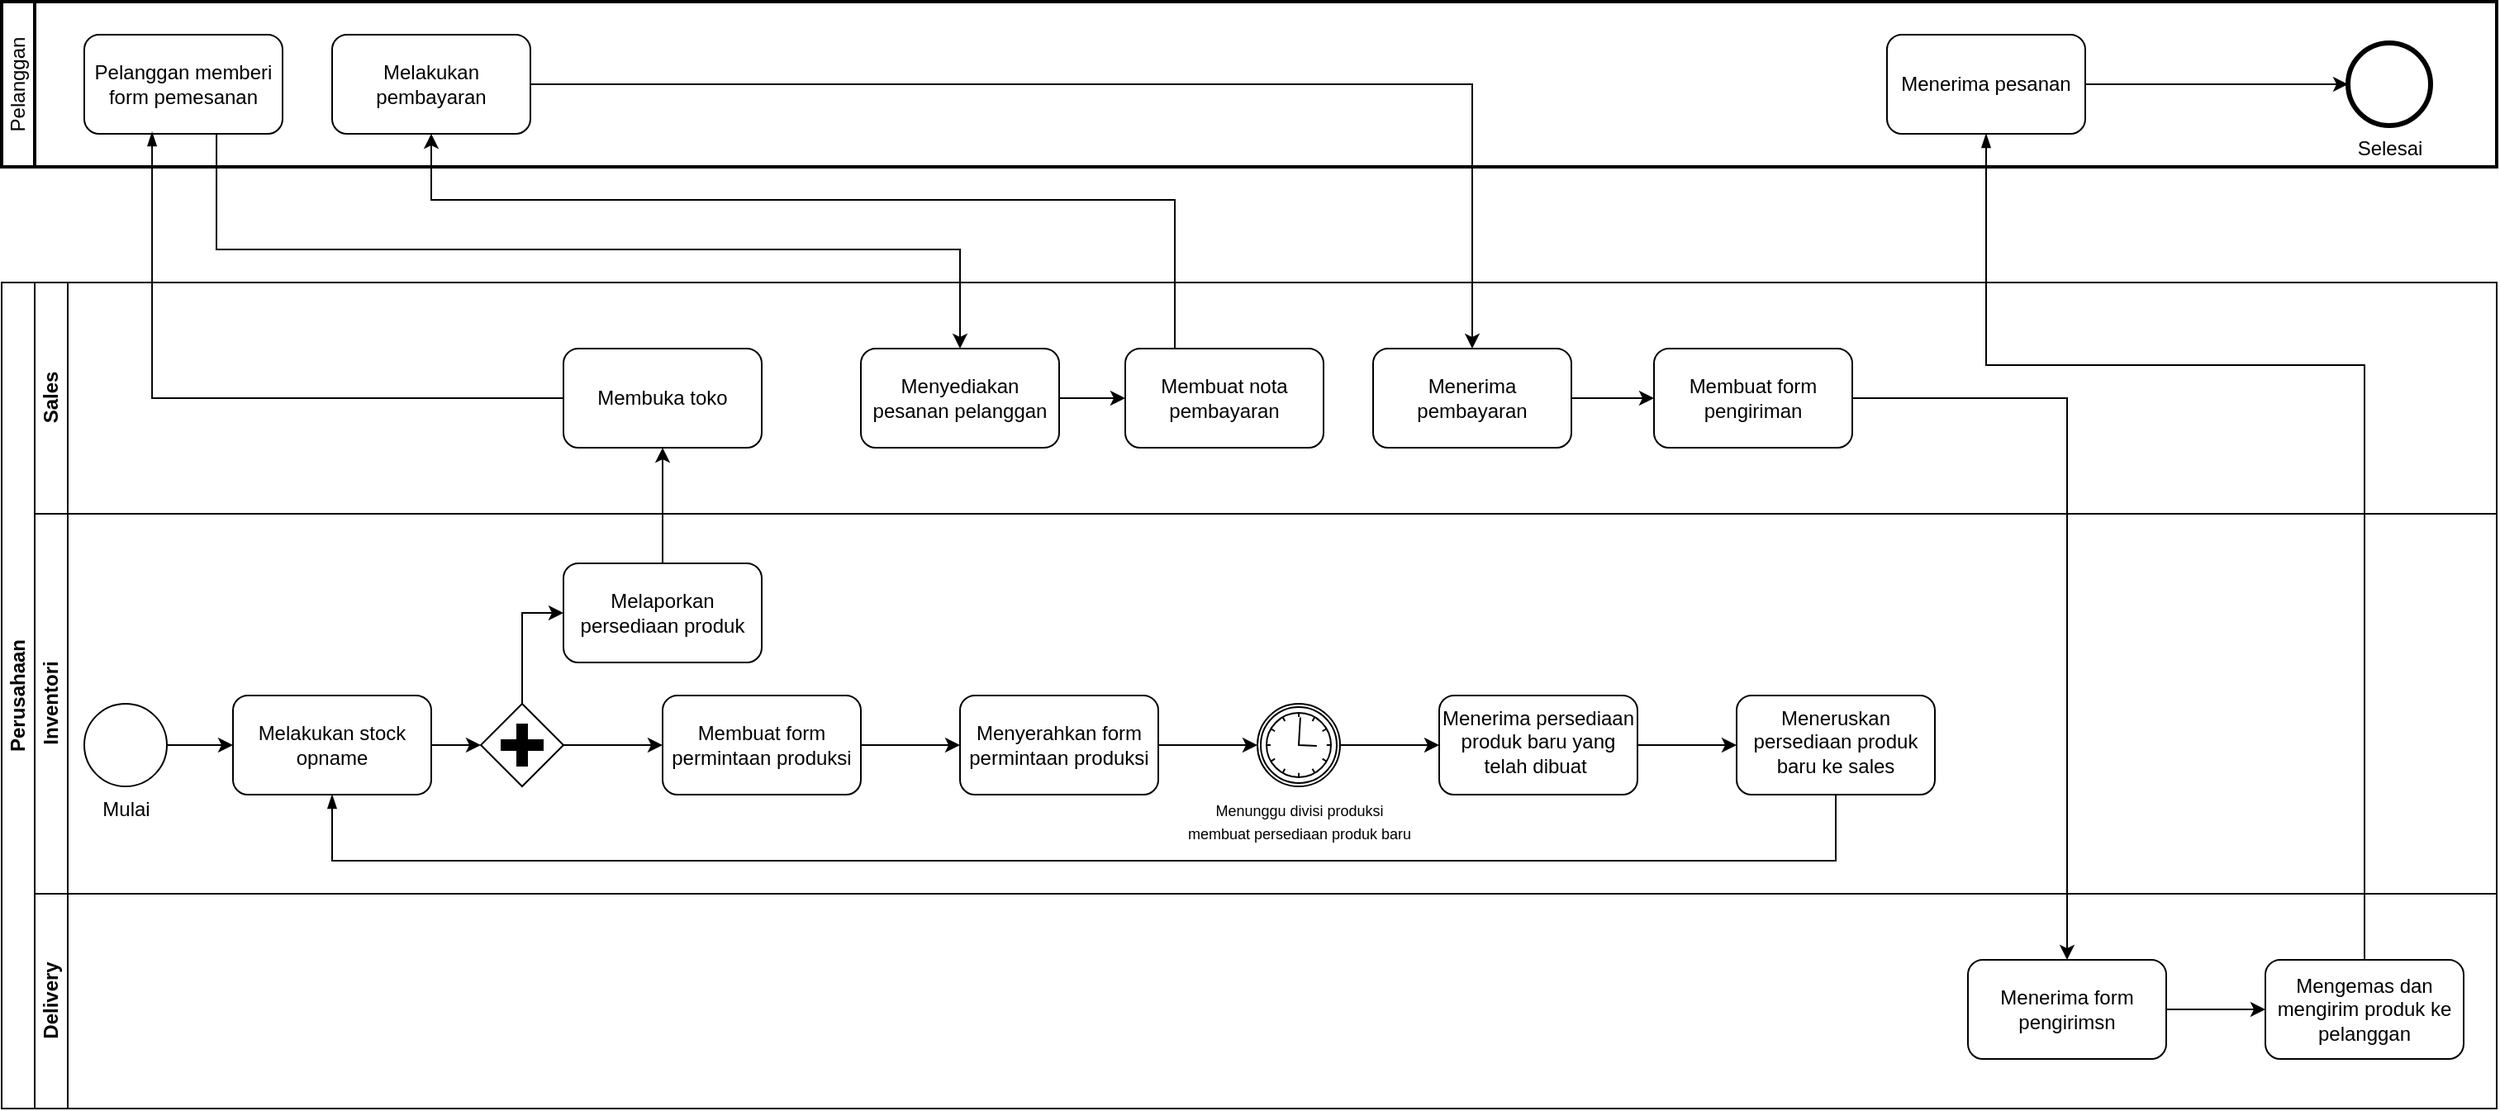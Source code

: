 <mxfile version="22.1.11" type="github">
  <diagram name="Halaman-1" id="fsWMi9SR9Cmow-i4oCRV">
    <mxGraphModel dx="880" dy="468" grid="1" gridSize="10" guides="1" tooltips="1" connect="1" arrows="1" fold="1" page="1" pageScale="1" pageWidth="827" pageHeight="1169" math="0" shadow="0">
      <root>
        <mxCell id="0" />
        <mxCell id="1" parent="0" />
        <mxCell id="6D2A175xbtIk_vj6jTPu-1" value="Pelanggan" style="swimlane;html=1;startSize=20;fontStyle=0;collapsible=0;horizontal=0;swimlaneLine=1;swimlaneFillColor=#ffffff;strokeWidth=2;whiteSpace=wrap;" vertex="1" parent="1">
          <mxGeometry x="40" y="10" width="1510" height="100" as="geometry" />
        </mxCell>
        <mxCell id="6D2A175xbtIk_vj6jTPu-17" value="Pelanggan memberi form pemesanan" style="rounded=1;whiteSpace=wrap;html=1;labelBackgroundColor=#ffffff;" vertex="1" parent="6D2A175xbtIk_vj6jTPu-1">
          <mxGeometry x="50" y="20" width="120" height="60" as="geometry" />
        </mxCell>
        <mxCell id="6D2A175xbtIk_vj6jTPu-25" value="Melakukan pembayaran" style="rounded=1;whiteSpace=wrap;html=1;labelBackgroundColor=#ffffff;" vertex="1" parent="6D2A175xbtIk_vj6jTPu-1">
          <mxGeometry x="200" y="20" width="120" height="60" as="geometry" />
        </mxCell>
        <mxCell id="6D2A175xbtIk_vj6jTPu-39" value="" style="edgeStyle=orthogonalEdgeStyle;rounded=0;orthogonalLoop=1;jettySize=auto;html=1;" edge="1" parent="6D2A175xbtIk_vj6jTPu-1" source="6D2A175xbtIk_vj6jTPu-36" target="6D2A175xbtIk_vj6jTPu-38">
          <mxGeometry relative="1" as="geometry" />
        </mxCell>
        <mxCell id="6D2A175xbtIk_vj6jTPu-36" value="Menerima pesanan" style="rounded=1;whiteSpace=wrap;html=1;labelBackgroundColor=#ffffff;" vertex="1" parent="6D2A175xbtIk_vj6jTPu-1">
          <mxGeometry x="1141" y="20" width="120" height="60" as="geometry" />
        </mxCell>
        <mxCell id="6D2A175xbtIk_vj6jTPu-38" value="Selesai" style="points=[[0.145,0.145,0],[0.5,0,0],[0.855,0.145,0],[1,0.5,0],[0.855,0.855,0],[0.5,1,0],[0.145,0.855,0],[0,0.5,0]];shape=mxgraph.bpmn.event;html=1;verticalLabelPosition=bottom;labelBackgroundColor=#ffffff;verticalAlign=top;align=center;perimeter=ellipsePerimeter;outlineConnect=0;aspect=fixed;outline=end;symbol=terminate2;" vertex="1" parent="6D2A175xbtIk_vj6jTPu-1">
          <mxGeometry x="1420" y="25" width="50" height="50" as="geometry" />
        </mxCell>
        <mxCell id="6D2A175xbtIk_vj6jTPu-2" value="Perusahaan" style="swimlane;html=1;childLayout=stackLayout;resizeParent=1;resizeParentMax=0;horizontal=0;startSize=20;horizontalStack=0;whiteSpace=wrap;" vertex="1" parent="1">
          <mxGeometry x="40" y="180" width="1510" height="500" as="geometry" />
        </mxCell>
        <mxCell id="6D2A175xbtIk_vj6jTPu-3" value="Sales" style="swimlane;html=1;startSize=20;horizontal=0;" vertex="1" parent="6D2A175xbtIk_vj6jTPu-2">
          <mxGeometry x="20" width="1490" height="140" as="geometry" />
        </mxCell>
        <mxCell id="6D2A175xbtIk_vj6jTPu-22" value="" style="edgeStyle=orthogonalEdgeStyle;rounded=0;orthogonalLoop=1;jettySize=auto;html=1;" edge="1" parent="6D2A175xbtIk_vj6jTPu-3" source="6D2A175xbtIk_vj6jTPu-19" target="6D2A175xbtIk_vj6jTPu-21">
          <mxGeometry relative="1" as="geometry" />
        </mxCell>
        <mxCell id="6D2A175xbtIk_vj6jTPu-19" value="Menyediakan pesanan pelanggan" style="rounded=1;whiteSpace=wrap;html=1;labelBackgroundColor=#ffffff;" vertex="1" parent="6D2A175xbtIk_vj6jTPu-3">
          <mxGeometry x="500" y="40" width="120" height="60" as="geometry" />
        </mxCell>
        <mxCell id="6D2A175xbtIk_vj6jTPu-21" value="Membuat nota pembayaran" style="rounded=1;whiteSpace=wrap;html=1;labelBackgroundColor=#ffffff;" vertex="1" parent="6D2A175xbtIk_vj6jTPu-3">
          <mxGeometry x="660" y="40" width="120" height="60" as="geometry" />
        </mxCell>
        <mxCell id="6D2A175xbtIk_vj6jTPu-31" value="" style="edgeStyle=orthogonalEdgeStyle;rounded=0;orthogonalLoop=1;jettySize=auto;html=1;" edge="1" parent="6D2A175xbtIk_vj6jTPu-3" source="6D2A175xbtIk_vj6jTPu-28" target="6D2A175xbtIk_vj6jTPu-30">
          <mxGeometry relative="1" as="geometry" />
        </mxCell>
        <mxCell id="6D2A175xbtIk_vj6jTPu-28" value="Menerima pembayaran" style="rounded=1;whiteSpace=wrap;html=1;labelBackgroundColor=#ffffff;" vertex="1" parent="6D2A175xbtIk_vj6jTPu-3">
          <mxGeometry x="810" y="40" width="120" height="60" as="geometry" />
        </mxCell>
        <mxCell id="6D2A175xbtIk_vj6jTPu-30" value="Membuat form pengiriman" style="rounded=1;whiteSpace=wrap;html=1;labelBackgroundColor=#ffffff;" vertex="1" parent="6D2A175xbtIk_vj6jTPu-3">
          <mxGeometry x="980" y="40" width="120" height="60" as="geometry" />
        </mxCell>
        <mxCell id="6D2A175xbtIk_vj6jTPu-64" value="Membuka toko" style="rounded=1;whiteSpace=wrap;html=1;verticalAlign=middle;labelBackgroundColor=#ffffff;labelPosition=center;verticalLabelPosition=middle;align=center;" vertex="1" parent="6D2A175xbtIk_vj6jTPu-3">
          <mxGeometry x="320" y="40" width="120" height="60" as="geometry" />
        </mxCell>
        <mxCell id="6D2A175xbtIk_vj6jTPu-4" value="Inventori" style="swimlane;html=1;startSize=20;horizontal=0;" vertex="1" parent="6D2A175xbtIk_vj6jTPu-2">
          <mxGeometry x="20" y="140" width="1490" height="230" as="geometry" />
        </mxCell>
        <mxCell id="6D2A175xbtIk_vj6jTPu-49" value="" style="edgeStyle=orthogonalEdgeStyle;rounded=0;orthogonalLoop=1;jettySize=auto;html=1;" edge="1" parent="6D2A175xbtIk_vj6jTPu-4" source="6D2A175xbtIk_vj6jTPu-46" target="6D2A175xbtIk_vj6jTPu-48">
          <mxGeometry relative="1" as="geometry" />
        </mxCell>
        <mxCell id="6D2A175xbtIk_vj6jTPu-46" value="Membuat form permintaan produksi" style="rounded=1;whiteSpace=wrap;html=1;labelBackgroundColor=#ffffff;" vertex="1" parent="6D2A175xbtIk_vj6jTPu-4">
          <mxGeometry x="380" y="110" width="120" height="60" as="geometry" />
        </mxCell>
        <mxCell id="6D2A175xbtIk_vj6jTPu-53" value="" style="edgeStyle=orthogonalEdgeStyle;rounded=0;orthogonalLoop=1;jettySize=auto;html=1;" edge="1" parent="6D2A175xbtIk_vj6jTPu-4" source="6D2A175xbtIk_vj6jTPu-48" target="6D2A175xbtIk_vj6jTPu-52">
          <mxGeometry relative="1" as="geometry" />
        </mxCell>
        <mxCell id="6D2A175xbtIk_vj6jTPu-48" value="Menyerahkan form permintaan produksi" style="rounded=1;whiteSpace=wrap;html=1;labelBackgroundColor=#ffffff;" vertex="1" parent="6D2A175xbtIk_vj6jTPu-4">
          <mxGeometry x="560" y="110" width="120" height="60" as="geometry" />
        </mxCell>
        <mxCell id="6D2A175xbtIk_vj6jTPu-55" value="" style="edgeStyle=orthogonalEdgeStyle;rounded=0;orthogonalLoop=1;jettySize=auto;html=1;" edge="1" parent="6D2A175xbtIk_vj6jTPu-4" source="6D2A175xbtIk_vj6jTPu-52" target="6D2A175xbtIk_vj6jTPu-54">
          <mxGeometry relative="1" as="geometry" />
        </mxCell>
        <mxCell id="6D2A175xbtIk_vj6jTPu-52" value="&lt;font style=&quot;font-size: 9px;&quot;&gt;&lt;font style=&quot;font-size: 9px;&quot;&gt;Menunggu divisi produksi &lt;br&gt;&lt;/font&gt;&lt;font style=&quot;font-size: 9px;&quot;&gt;membuat persediaan produk baru&lt;/font&gt;&lt;/font&gt;" style="points=[[0.145,0.145,0],[0.5,0,0],[0.855,0.145,0],[1,0.5,0],[0.855,0.855,0],[0.5,1,0],[0.145,0.855,0],[0,0.5,0]];shape=mxgraph.bpmn.event;html=1;verticalLabelPosition=bottom;labelBackgroundColor=#ffffff;verticalAlign=top;align=center;perimeter=ellipsePerimeter;outlineConnect=0;aspect=fixed;outline=catching;symbol=timer;" vertex="1" parent="6D2A175xbtIk_vj6jTPu-4">
          <mxGeometry x="740" y="115" width="50" height="50" as="geometry" />
        </mxCell>
        <mxCell id="6D2A175xbtIk_vj6jTPu-57" value="" style="edgeStyle=orthogonalEdgeStyle;rounded=0;orthogonalLoop=1;jettySize=auto;html=1;" edge="1" parent="6D2A175xbtIk_vj6jTPu-4" source="6D2A175xbtIk_vj6jTPu-54" target="6D2A175xbtIk_vj6jTPu-56">
          <mxGeometry relative="1" as="geometry" />
        </mxCell>
        <mxCell id="6D2A175xbtIk_vj6jTPu-54" value="Menerima persediaan produk baru yang telah dibuat&amp;nbsp;" style="rounded=1;whiteSpace=wrap;html=1;verticalAlign=top;labelBackgroundColor=#ffffff;" vertex="1" parent="6D2A175xbtIk_vj6jTPu-4">
          <mxGeometry x="850" y="110" width="120" height="60" as="geometry" />
        </mxCell>
        <mxCell id="6D2A175xbtIk_vj6jTPu-56" value="Meneruskan persediaan produk baru ke sales" style="rounded=1;whiteSpace=wrap;html=1;verticalAlign=top;labelBackgroundColor=#ffffff;" vertex="1" parent="6D2A175xbtIk_vj6jTPu-4">
          <mxGeometry x="1030" y="110" width="120" height="60" as="geometry" />
        </mxCell>
        <mxCell id="6D2A175xbtIk_vj6jTPu-6" value="Mulai" style="points=[[0.145,0.145,0],[0.5,0,0],[0.855,0.145,0],[1,0.5,0],[0.855,0.855,0],[0.5,1,0],[0.145,0.855,0],[0,0.5,0]];shape=mxgraph.bpmn.event;html=1;verticalLabelPosition=bottom;labelBackgroundColor=#ffffff;verticalAlign=top;align=center;perimeter=ellipsePerimeter;outlineConnect=0;aspect=fixed;outline=standard;symbol=general;" vertex="1" parent="6D2A175xbtIk_vj6jTPu-4">
          <mxGeometry x="30" y="115" width="50" height="50" as="geometry" />
        </mxCell>
        <mxCell id="6D2A175xbtIk_vj6jTPu-7" value="Melakukan stock opname" style="rounded=1;whiteSpace=wrap;html=1;verticalAlign=middle;labelBackgroundColor=#ffffff;labelPosition=center;verticalLabelPosition=middle;align=center;" vertex="1" parent="6D2A175xbtIk_vj6jTPu-4">
          <mxGeometry x="120" y="110" width="120" height="60" as="geometry" />
        </mxCell>
        <mxCell id="6D2A175xbtIk_vj6jTPu-8" value="" style="edgeStyle=orthogonalEdgeStyle;rounded=0;orthogonalLoop=1;jettySize=auto;html=1;" edge="1" parent="6D2A175xbtIk_vj6jTPu-4" source="6D2A175xbtIk_vj6jTPu-6" target="6D2A175xbtIk_vj6jTPu-7">
          <mxGeometry relative="1" as="geometry" />
        </mxCell>
        <mxCell id="6D2A175xbtIk_vj6jTPu-66" value="" style="edgeStyle=orthogonalEdgeStyle;rounded=0;orthogonalLoop=1;jettySize=auto;html=1;" edge="1" parent="6D2A175xbtIk_vj6jTPu-4" source="6D2A175xbtIk_vj6jTPu-11" target="6D2A175xbtIk_vj6jTPu-46">
          <mxGeometry relative="1" as="geometry" />
        </mxCell>
        <mxCell id="6D2A175xbtIk_vj6jTPu-11" value="" style="points=[[0.25,0.25,0],[0.5,0,0],[0.75,0.25,0],[1,0.5,0],[0.75,0.75,0],[0.5,1,0],[0.25,0.75,0],[0,0.5,0]];shape=mxgraph.bpmn.gateway2;html=1;verticalLabelPosition=bottom;labelBackgroundColor=#ffffff;verticalAlign=top;align=center;perimeter=rhombusPerimeter;outlineConnect=0;outline=none;symbol=none;gwType=parallel;" vertex="1" parent="6D2A175xbtIk_vj6jTPu-4">
          <mxGeometry x="270" y="115" width="50" height="50" as="geometry" />
        </mxCell>
        <mxCell id="6D2A175xbtIk_vj6jTPu-13" value="" style="edgeStyle=orthogonalEdgeStyle;rounded=0;orthogonalLoop=1;jettySize=auto;html=1;" edge="1" parent="6D2A175xbtIk_vj6jTPu-4" source="6D2A175xbtIk_vj6jTPu-7" target="6D2A175xbtIk_vj6jTPu-11">
          <mxGeometry relative="1" as="geometry" />
        </mxCell>
        <mxCell id="6D2A175xbtIk_vj6jTPu-62" value="Melaporkan persediaan produk" style="rounded=1;whiteSpace=wrap;html=1;verticalAlign=middle;labelBackgroundColor=#ffffff;labelPosition=center;verticalLabelPosition=middle;align=center;" vertex="1" parent="6D2A175xbtIk_vj6jTPu-4">
          <mxGeometry x="320" y="30" width="120" height="60" as="geometry" />
        </mxCell>
        <mxCell id="6D2A175xbtIk_vj6jTPu-63" value="" style="edgeStyle=orthogonalEdgeStyle;rounded=0;orthogonalLoop=1;jettySize=auto;html=1;entryX=0;entryY=0.5;entryDx=0;entryDy=0;" edge="1" parent="6D2A175xbtIk_vj6jTPu-4" source="6D2A175xbtIk_vj6jTPu-11" target="6D2A175xbtIk_vj6jTPu-62">
          <mxGeometry relative="1" as="geometry" />
        </mxCell>
        <mxCell id="6D2A175xbtIk_vj6jTPu-67" value="" style="edgeStyle=elbowEdgeStyle;fontSize=12;html=1;endArrow=blockThin;endFill=1;rounded=0;exitX=0.5;exitY=1;exitDx=0;exitDy=0;entryX=0.5;entryY=1;entryDx=0;entryDy=0;elbow=vertical;" edge="1" parent="6D2A175xbtIk_vj6jTPu-4" source="6D2A175xbtIk_vj6jTPu-56" target="6D2A175xbtIk_vj6jTPu-7">
          <mxGeometry width="160" relative="1" as="geometry">
            <mxPoint x="880" y="130" as="sourcePoint" />
            <mxPoint x="1040" y="130" as="targetPoint" />
            <Array as="points">
              <mxPoint x="630" y="210" />
            </Array>
          </mxGeometry>
        </mxCell>
        <mxCell id="6D2A175xbtIk_vj6jTPu-5" value="Delivery" style="swimlane;html=1;startSize=20;horizontal=0;" vertex="1" parent="6D2A175xbtIk_vj6jTPu-2">
          <mxGeometry x="20" y="370" width="1490" height="130" as="geometry" />
        </mxCell>
        <mxCell id="6D2A175xbtIk_vj6jTPu-35" value="" style="edgeStyle=orthogonalEdgeStyle;rounded=0;orthogonalLoop=1;jettySize=auto;html=1;" edge="1" parent="6D2A175xbtIk_vj6jTPu-5" source="6D2A175xbtIk_vj6jTPu-32" target="6D2A175xbtIk_vj6jTPu-34">
          <mxGeometry relative="1" as="geometry" />
        </mxCell>
        <mxCell id="6D2A175xbtIk_vj6jTPu-32" value="Menerima form pengirimsn" style="rounded=1;whiteSpace=wrap;html=1;labelBackgroundColor=#ffffff;" vertex="1" parent="6D2A175xbtIk_vj6jTPu-5">
          <mxGeometry x="1170" y="40" width="120" height="60" as="geometry" />
        </mxCell>
        <mxCell id="6D2A175xbtIk_vj6jTPu-34" value="Mengemas dan mengirim produk ke pelanggan" style="rounded=1;whiteSpace=wrap;html=1;labelBackgroundColor=#ffffff;" vertex="1" parent="6D2A175xbtIk_vj6jTPu-5">
          <mxGeometry x="1350" y="40" width="120" height="60" as="geometry" />
        </mxCell>
        <mxCell id="6D2A175xbtIk_vj6jTPu-33" value="" style="edgeStyle=orthogonalEdgeStyle;rounded=0;orthogonalLoop=1;jettySize=auto;html=1;" edge="1" parent="6D2A175xbtIk_vj6jTPu-2" source="6D2A175xbtIk_vj6jTPu-30" target="6D2A175xbtIk_vj6jTPu-32">
          <mxGeometry relative="1" as="geometry" />
        </mxCell>
        <mxCell id="6D2A175xbtIk_vj6jTPu-65" value="" style="edgeStyle=orthogonalEdgeStyle;rounded=0;orthogonalLoop=1;jettySize=auto;html=1;" edge="1" parent="6D2A175xbtIk_vj6jTPu-2" source="6D2A175xbtIk_vj6jTPu-62" target="6D2A175xbtIk_vj6jTPu-64">
          <mxGeometry relative="1" as="geometry" />
        </mxCell>
        <mxCell id="6D2A175xbtIk_vj6jTPu-20" value="" style="edgeStyle=orthogonalEdgeStyle;rounded=0;orthogonalLoop=1;jettySize=auto;html=1;exitX=0.667;exitY=1;exitDx=0;exitDy=0;exitPerimeter=0;" edge="1" parent="1" source="6D2A175xbtIk_vj6jTPu-17" target="6D2A175xbtIk_vj6jTPu-19">
          <mxGeometry relative="1" as="geometry">
            <Array as="points">
              <mxPoint x="170" y="160" />
              <mxPoint x="620" y="160" />
            </Array>
          </mxGeometry>
        </mxCell>
        <mxCell id="6D2A175xbtIk_vj6jTPu-26" value="" style="edgeStyle=orthogonalEdgeStyle;rounded=0;orthogonalLoop=1;jettySize=auto;html=1;exitX=0.5;exitY=0;exitDx=0;exitDy=0;entryX=0.5;entryY=1;entryDx=0;entryDy=0;" edge="1" parent="1" source="6D2A175xbtIk_vj6jTPu-21" target="6D2A175xbtIk_vj6jTPu-25">
          <mxGeometry relative="1" as="geometry">
            <Array as="points">
              <mxPoint x="750" y="130" />
              <mxPoint x="300" y="130" />
            </Array>
          </mxGeometry>
        </mxCell>
        <mxCell id="6D2A175xbtIk_vj6jTPu-29" value="" style="edgeStyle=orthogonalEdgeStyle;rounded=0;orthogonalLoop=1;jettySize=auto;html=1;" edge="1" parent="1" source="6D2A175xbtIk_vj6jTPu-25" target="6D2A175xbtIk_vj6jTPu-28">
          <mxGeometry relative="1" as="geometry" />
        </mxCell>
        <mxCell id="6D2A175xbtIk_vj6jTPu-68" value="" style="edgeStyle=elbowEdgeStyle;fontSize=12;html=1;endArrow=blockThin;endFill=1;rounded=0;exitX=0.5;exitY=0;exitDx=0;exitDy=0;entryX=0.5;entryY=1;entryDx=0;entryDy=0;elbow=vertical;" edge="1" parent="1" source="6D2A175xbtIk_vj6jTPu-34" target="6D2A175xbtIk_vj6jTPu-36">
          <mxGeometry width="160" relative="1" as="geometry">
            <mxPoint x="1030" y="350" as="sourcePoint" />
            <mxPoint x="1190" y="350" as="targetPoint" />
            <Array as="points">
              <mxPoint x="1370" y="230" />
            </Array>
          </mxGeometry>
        </mxCell>
        <mxCell id="6D2A175xbtIk_vj6jTPu-69" value="" style="edgeStyle=elbowEdgeStyle;fontSize=12;html=1;endArrow=blockThin;endFill=1;rounded=0;exitX=0;exitY=0.5;exitDx=0;exitDy=0;entryX=0.342;entryY=0.983;entryDx=0;entryDy=0;entryPerimeter=0;elbow=vertical;" edge="1" parent="1" source="6D2A175xbtIk_vj6jTPu-64" target="6D2A175xbtIk_vj6jTPu-17">
          <mxGeometry width="160" relative="1" as="geometry">
            <mxPoint x="410" y="200" as="sourcePoint" />
            <mxPoint x="570" y="200" as="targetPoint" />
            <Array as="points">
              <mxPoint x="250" y="250" />
            </Array>
          </mxGeometry>
        </mxCell>
      </root>
    </mxGraphModel>
  </diagram>
</mxfile>

